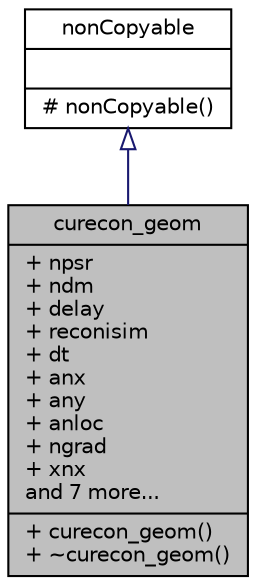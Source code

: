 digraph "curecon_geom"
{
 // INTERACTIVE_SVG=YES
  bgcolor="transparent";
  edge [fontname="Helvetica",fontsize="10",labelfontname="Helvetica",labelfontsize="10"];
  node [fontname="Helvetica",fontsize="10",shape=record];
  Node0 [label="{curecon_geom\n|+ npsr\l+ ndm\l+ delay\l+ reconisim\l+ dt\l+ anx\l+ any\l+ anloc\l+ ngrad\l+ xnx\land 7 more...\l|+ curecon_geom()\l+ ~curecon_geom()\l}",height=0.2,width=0.4,color="black", fillcolor="grey75", style="filled", fontcolor="black"];
  Node1 -> Node0 [dir="back",color="midnightblue",fontsize="10",style="solid",arrowtail="onormal",fontname="Helvetica"];
  Node1 [label="{nonCopyable\n||# nonCopyable()\l}",height=0.2,width=0.4,color="black",URL="$classnon_copyable.html"];
}

